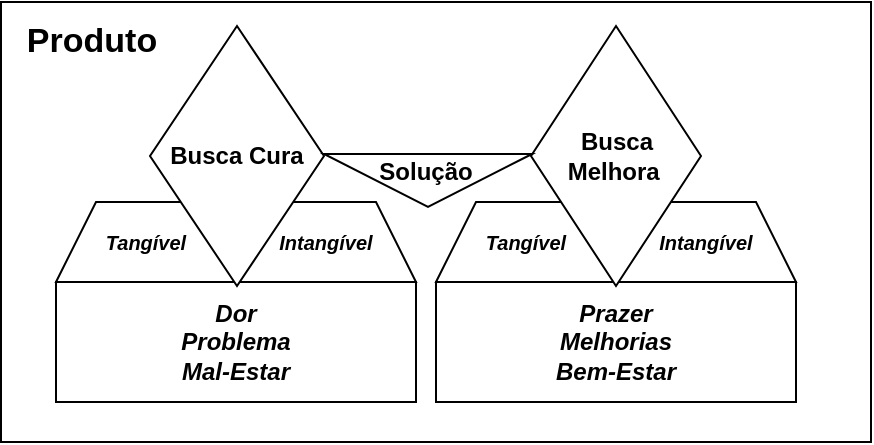 <mxfile version="24.6.4" type="github">
  <diagram name="Página-1" id="zoD6avPEiWoiR3HsgUsf">
    <mxGraphModel dx="322" dy="1806" grid="1" gridSize="10" guides="1" tooltips="1" connect="1" arrows="1" fold="1" page="1" pageScale="1" pageWidth="827" pageHeight="1169" math="0" shadow="0">
      <root>
        <mxCell id="0" />
        <mxCell id="1" parent="0" />
        <mxCell id="E9ZPrNACv-dQJbDyrwMg-44" value="" style="rounded=0;whiteSpace=wrap;html=1;" parent="1" vertex="1">
          <mxGeometry x="212.5" y="-390" width="435" height="220" as="geometry" />
        </mxCell>
        <mxCell id="E9ZPrNACv-dQJbDyrwMg-1" value="Tangível" style="shape=trapezoid;perimeter=trapezoidPerimeter;whiteSpace=wrap;html=1;fixedSize=1;fontStyle=3;fontSize=10;" parent="1" vertex="1">
          <mxGeometry x="240" y="-290" width="90" height="40" as="geometry" />
        </mxCell>
        <mxCell id="E9ZPrNACv-dQJbDyrwMg-2" value="Intangível" style="shape=trapezoid;perimeter=trapezoidPerimeter;whiteSpace=wrap;html=1;fixedSize=1;fontStyle=3;fontSize=10;" parent="1" vertex="1">
          <mxGeometry x="330" y="-290" width="90" height="40" as="geometry" />
        </mxCell>
        <mxCell id="E9ZPrNACv-dQJbDyrwMg-3" value="Dor&lt;div&gt;Problema&lt;/div&gt;&lt;div&gt;Mal-Estar&lt;/div&gt;" style="rounded=0;whiteSpace=wrap;html=1;fontStyle=3" parent="1" vertex="1">
          <mxGeometry x="240" y="-250" width="180" height="60" as="geometry" />
        </mxCell>
        <mxCell id="E9ZPrNACv-dQJbDyrwMg-4" value="&lt;div&gt;Prazer&lt;/div&gt;&lt;div&gt;Melhorias&lt;/div&gt;&lt;div&gt;Bem-Estar&lt;/div&gt;" style="rounded=0;whiteSpace=wrap;html=1;fontStyle=3" parent="1" vertex="1">
          <mxGeometry x="430" y="-250" width="180" height="60" as="geometry" />
        </mxCell>
        <mxCell id="E9ZPrNACv-dQJbDyrwMg-28" value="Tangível" style="shape=trapezoid;perimeter=trapezoidPerimeter;whiteSpace=wrap;html=1;fixedSize=1;fontStyle=3;fontSize=10;" parent="1" vertex="1">
          <mxGeometry x="430" y="-290" width="90" height="40" as="geometry" />
        </mxCell>
        <mxCell id="E9ZPrNACv-dQJbDyrwMg-29" value="Intangível" style="shape=trapezoid;perimeter=trapezoidPerimeter;whiteSpace=wrap;html=1;fixedSize=1;fontStyle=3;fontSize=10;" parent="1" vertex="1">
          <mxGeometry x="520" y="-290" width="90" height="40" as="geometry" />
        </mxCell>
        <mxCell id="E9ZPrNACv-dQJbDyrwMg-37" value="Busca Cura" style="rhombus;whiteSpace=wrap;html=1;fontStyle=1" parent="1" vertex="1">
          <mxGeometry x="287" y="-378" width="87" height="130" as="geometry" />
        </mxCell>
        <mxCell id="E9ZPrNACv-dQJbDyrwMg-39" value="Busca Melhora&amp;nbsp;" style="rhombus;whiteSpace=wrap;html=1;fontStyle=1" parent="1" vertex="1">
          <mxGeometry x="477.5" y="-378" width="85" height="130" as="geometry" />
        </mxCell>
        <mxCell id="E9ZPrNACv-dQJbDyrwMg-41" value="" style="triangle;whiteSpace=wrap;html=1;rotation=90;" parent="1" vertex="1">
          <mxGeometry x="412.75" y="-352.75" width="26.5" height="104" as="geometry" />
        </mxCell>
        <mxCell id="E9ZPrNACv-dQJbDyrwMg-43" value="Solução" style="text;html=1;align=center;verticalAlign=middle;whiteSpace=wrap;rounded=1;fontStyle=1" parent="1" vertex="1">
          <mxGeometry x="395" y="-320" width="60" height="30" as="geometry" />
        </mxCell>
        <mxCell id="E9ZPrNACv-dQJbDyrwMg-45" value="Produto" style="text;html=1;align=center;verticalAlign=middle;whiteSpace=wrap;rounded=0;fontSize=17;fontStyle=1" parent="1" vertex="1">
          <mxGeometry x="212.5" y="-390" width="90" height="40" as="geometry" />
        </mxCell>
      </root>
    </mxGraphModel>
  </diagram>
</mxfile>
